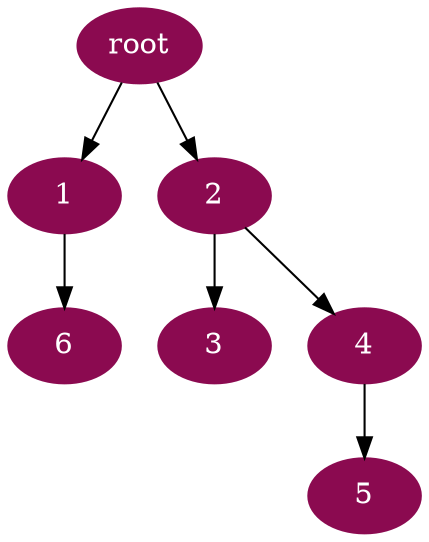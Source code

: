 digraph G {
node [color=deeppink4, style=filled, fontcolor=white];
"root" -> 1;
"root" -> 2;
2 -> 3;
2 -> 4;
4 -> 5;
1 -> 6;
}
